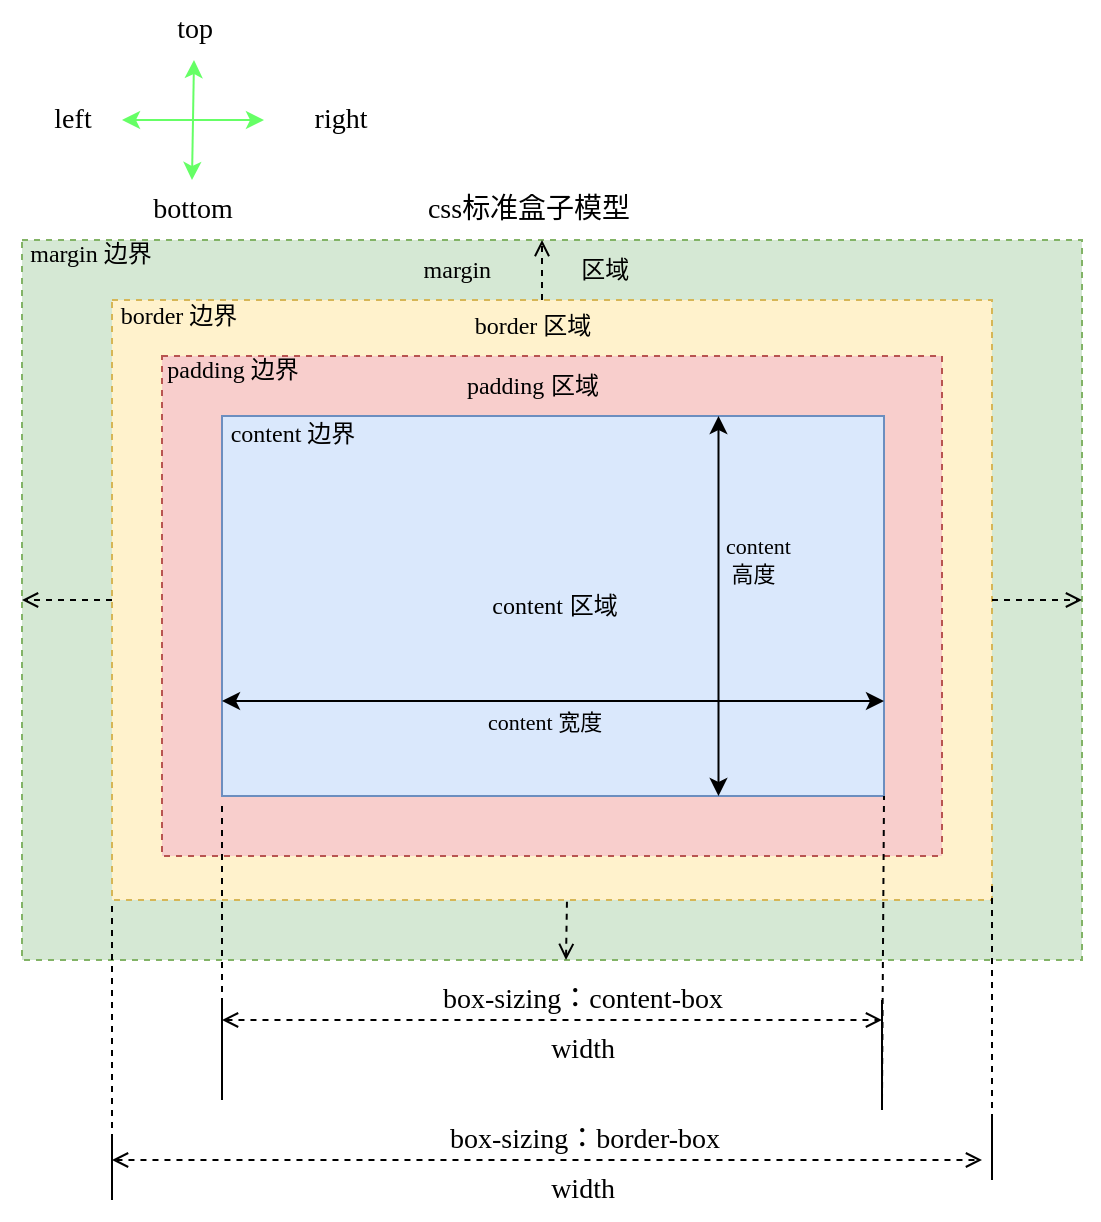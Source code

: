 <mxfile version="20.5.2" type="github" pages="2">
  <diagram id="9d-GFI3kk2zbG0i8XmGT" name="第 1 页">
    <mxGraphModel dx="1550" dy="835" grid="1" gridSize="10" guides="1" tooltips="1" connect="1" arrows="1" fold="1" page="1" pageScale="1" pageWidth="827" pageHeight="1169" math="0" shadow="0">
      <root>
        <mxCell id="0" />
        <mxCell id="1" parent="0" />
        <mxCell id="iBp1cymdIBhy6qXcftFD-20" value="" style="rounded=0;whiteSpace=wrap;html=1;dashed=1;fillColor=#d5e8d4;strokeColor=#82b366;" vertex="1" parent="1">
          <mxGeometry x="160" y="180" width="530" height="360" as="geometry" />
        </mxCell>
        <mxCell id="iBp1cymdIBhy6qXcftFD-21" value="" style="group;align=left;" vertex="1" connectable="0" parent="1">
          <mxGeometry x="205" y="210" width="440" height="300" as="geometry" />
        </mxCell>
        <mxCell id="iBp1cymdIBhy6qXcftFD-16" value="" style="rounded=0;whiteSpace=wrap;html=1;dashed=1;fillColor=#fff2cc;strokeColor=#d6b656;" vertex="1" parent="iBp1cymdIBhy6qXcftFD-21">
          <mxGeometry width="440" height="300" as="geometry" />
        </mxCell>
        <mxCell id="iBp1cymdIBhy6qXcftFD-17" value="" style="group" vertex="1" connectable="0" parent="iBp1cymdIBhy6qXcftFD-21">
          <mxGeometry x="15" y="20" width="400" height="258" as="geometry" />
        </mxCell>
        <mxCell id="iBp1cymdIBhy6qXcftFD-12" value="" style="rounded=0;whiteSpace=wrap;html=1;dashed=1;fillColor=#f8cecc;strokeColor=#b85450;" vertex="1" parent="iBp1cymdIBhy6qXcftFD-17">
          <mxGeometry x="10" y="8" width="390" height="250" as="geometry" />
        </mxCell>
        <mxCell id="iBp1cymdIBhy6qXcftFD-13" value="" style="group" vertex="1" connectable="0" parent="iBp1cymdIBhy6qXcftFD-17">
          <mxGeometry x="40" y="38" width="331" height="190" as="geometry" />
        </mxCell>
        <mxCell id="iBp1cymdIBhy6qXcftFD-1" value="" style="rounded=0;whiteSpace=wrap;html=1;fillColor=#dae8fc;strokeColor=#6c8ebf;" vertex="1" parent="iBp1cymdIBhy6qXcftFD-13">
          <mxGeometry width="331" height="190" as="geometry" />
        </mxCell>
        <mxCell id="iBp1cymdIBhy6qXcftFD-2" value="&lt;font face=&quot;Comic Sans MS&quot;&gt;content&lt;/font&gt; &lt;font data-font-src=&quot;https://fonts.googleapis.com/css?family=ZCOOL+KuaiLe&quot; face=&quot;ZCOOL KuaiLe&quot;&gt;区域&lt;/font&gt;" style="text;html=1;align=center;verticalAlign=middle;resizable=0;points=[];autosize=1;strokeColor=none;fillColor=none;" vertex="1" parent="iBp1cymdIBhy6qXcftFD-13">
          <mxGeometry x="120.5" y="80" width="90" height="30" as="geometry" />
        </mxCell>
        <mxCell id="iBp1cymdIBhy6qXcftFD-3" value="&lt;font face=&quot;Comic Sans MS&quot;&gt;content &lt;/font&gt;&lt;font data-font-src=&quot;https://fonts.googleapis.com/css?family=ZCOOL+KuaiLe&quot; face=&quot;ZCOOL KuaiLe&quot;&gt;边界&lt;/font&gt;" style="text;html=1;align=center;verticalAlign=middle;resizable=0;points=[];autosize=1;strokeColor=none;fillColor=none;" vertex="1" parent="iBp1cymdIBhy6qXcftFD-13">
          <mxGeometry x="-10" y="-6" width="90" height="30" as="geometry" />
        </mxCell>
        <mxCell id="iBp1cymdIBhy6qXcftFD-7" value="" style="endArrow=classic;startArrow=classic;html=1;rounded=0;exitX=0;exitY=0.75;exitDx=0;exitDy=0;entryX=1;entryY=0.75;entryDx=0;entryDy=0;" edge="1" parent="iBp1cymdIBhy6qXcftFD-13" source="iBp1cymdIBhy6qXcftFD-1" target="iBp1cymdIBhy6qXcftFD-1">
          <mxGeometry width="50" height="50" relative="1" as="geometry">
            <mxPoint x="130" y="240" as="sourcePoint" />
            <mxPoint x="180" y="190" as="targetPoint" />
          </mxGeometry>
        </mxCell>
        <mxCell id="iBp1cymdIBhy6qXcftFD-9" value="&lt;font face=&quot;Comic Sans MS&quot;&gt;content &lt;/font&gt;&lt;font data-font-src=&quot;https://fonts.googleapis.com/css?family=ZCOOL+KuaiLe&quot; face=&quot;ZCOOL KuaiLe&quot;&gt;宽度&lt;/font&gt;" style="edgeLabel;html=1;align=center;verticalAlign=middle;resizable=0;points=[];labelBackgroundColor=none;" vertex="1" connectable="0" parent="iBp1cymdIBhy6qXcftFD-7">
          <mxGeometry x="0.108" y="1" relative="1" as="geometry">
            <mxPoint x="-23" y="11" as="offset" />
          </mxGeometry>
        </mxCell>
        <mxCell id="iBp1cymdIBhy6qXcftFD-10" value="" style="endArrow=classic;startArrow=classic;html=1;rounded=0;entryX=0.75;entryY=0;entryDx=0;entryDy=0;exitX=0.75;exitY=1;exitDx=0;exitDy=0;" edge="1" parent="iBp1cymdIBhy6qXcftFD-13" source="iBp1cymdIBhy6qXcftFD-1" target="iBp1cymdIBhy6qXcftFD-1">
          <mxGeometry width="50" height="50" relative="1" as="geometry">
            <mxPoint x="130" y="240" as="sourcePoint" />
            <mxPoint x="180" y="190" as="targetPoint" />
          </mxGeometry>
        </mxCell>
        <mxCell id="iBp1cymdIBhy6qXcftFD-11" value="&lt;span style=&quot;&quot;&gt;&lt;font face=&quot;Comic Sans MS&quot;&gt;content&lt;br&gt;&lt;/font&gt;&lt;font data-font-src=&quot;https://fonts.googleapis.com/css?family=ZCOOL+KuaiLe&quot; face=&quot;ZCOOL KuaiLe&quot;&gt;&amp;nbsp;高度&lt;/font&gt;&lt;/span&gt;" style="edgeLabel;html=1;align=left;verticalAlign=middle;resizable=0;points=[];labelBackgroundColor=none;" vertex="1" connectable="0" parent="iBp1cymdIBhy6qXcftFD-10">
          <mxGeometry x="0.583" y="1" relative="1" as="geometry">
            <mxPoint x="3" y="32" as="offset" />
          </mxGeometry>
        </mxCell>
        <mxCell id="iBp1cymdIBhy6qXcftFD-14" value="&lt;font face=&quot;Comic Sans MS&quot;&gt;padding&lt;/font&gt;&lt;font data-font-src=&quot;https://fonts.googleapis.com/css?family=ZCOOL+KuaiLe&quot; face=&quot;ZCOOL KuaiLe&quot;&gt; 边界&lt;/font&gt;" style="text;html=1;align=center;verticalAlign=middle;resizable=0;points=[];autosize=1;strokeColor=none;fillColor=none;" vertex="1" parent="iBp1cymdIBhy6qXcftFD-17">
          <mxGeometry width="90" height="30" as="geometry" />
        </mxCell>
        <mxCell id="iBp1cymdIBhy6qXcftFD-15" value="&lt;font face=&quot;Comic Sans MS&quot;&gt;border &lt;/font&gt;&lt;font data-font-src=&quot;https://fonts.googleapis.com/css?family=ZCOOL+KuaiLe&quot; face=&quot;ZCOOL KuaiLe&quot;&gt;边界&lt;/font&gt;" style="text;html=1;align=center;verticalAlign=middle;resizable=0;points=[];autosize=1;strokeColor=none;fillColor=none;dashed=1;" vertex="1" parent="iBp1cymdIBhy6qXcftFD-17">
          <mxGeometry x="-27" y="-27" width="90" height="30" as="geometry" />
        </mxCell>
        <mxCell id="iBp1cymdIBhy6qXcftFD-18" value="&lt;font face=&quot;Comic Sans MS&quot;&gt;border &lt;/font&gt;&lt;font data-font-src=&quot;https://fonts.googleapis.com/css?family=ZCOOL+KuaiLe&quot; face=&quot;ZCOOL KuaiLe&quot;&gt;区域&lt;/font&gt;" style="text;html=1;align=center;verticalAlign=middle;resizable=0;points=[];autosize=1;strokeColor=none;fillColor=none;" vertex="1" parent="iBp1cymdIBhy6qXcftFD-17">
          <mxGeometry x="150" y="-22" width="90" height="30" as="geometry" />
        </mxCell>
        <mxCell id="iBp1cymdIBhy6qXcftFD-19" value="&lt;font face=&quot;Comic Sans MS&quot;&gt;padding&lt;/font&gt; &lt;font data-font-src=&quot;https://fonts.googleapis.com/css?family=ZCOOL+KuaiLe&quot; face=&quot;ZCOOL KuaiLe&quot;&gt;区域&lt;/font&gt;" style="text;html=1;align=center;verticalAlign=middle;resizable=0;points=[];autosize=1;strokeColor=none;fillColor=none;" vertex="1" parent="iBp1cymdIBhy6qXcftFD-17">
          <mxGeometry x="150" y="8" width="90" height="30" as="geometry" />
        </mxCell>
        <mxCell id="tstaIWyoXowcSFQgQ5QY-11" value="" style="endArrow=none;html=1;rounded=0;dashed=1;fontFamily=ZCOOL KuaiLe;fontSource=https%3A%2F%2Ffonts.googleapis.com%2Fcss%3Ffamily%3DZCOOL%2BKuaiLe;fontSize=14;" edge="1" parent="iBp1cymdIBhy6qXcftFD-17">
          <mxGeometry width="50" height="50" relative="1" as="geometry">
            <mxPoint x="40" y="380" as="sourcePoint" />
            <mxPoint x="40" y="230" as="targetPoint" />
          </mxGeometry>
        </mxCell>
        <mxCell id="tstaIWyoXowcSFQgQ5QY-14" value="" style="endArrow=none;html=1;rounded=0;dashed=1;fontFamily=ZCOOL KuaiLe;fontSource=https%3A%2F%2Ffonts.googleapis.com%2Fcss%3Ffamily%3DZCOOL%2BKuaiLe;fontSize=14;entryX=1;entryY=1;entryDx=0;entryDy=0;" edge="1" parent="iBp1cymdIBhy6qXcftFD-21" target="iBp1cymdIBhy6qXcftFD-1">
          <mxGeometry width="50" height="50" relative="1" as="geometry">
            <mxPoint x="385" y="400" as="sourcePoint" />
            <mxPoint x="385" y="360" as="targetPoint" />
          </mxGeometry>
        </mxCell>
        <mxCell id="iBp1cymdIBhy6qXcftFD-22" value="&lt;font face=&quot;Comic Sans MS&quot;&gt;margin &lt;/font&gt;&lt;font data-font-src=&quot;https://fonts.googleapis.com/css?family=ZCOOL+KuaiLe&quot; face=&quot;ZCOOL KuaiLe&quot;&gt;边界&lt;/font&gt;" style="text;html=1;align=center;verticalAlign=middle;resizable=0;points=[];autosize=1;strokeColor=none;fillColor=none;" vertex="1" parent="1">
          <mxGeometry x="149" y="172" width="90" height="30" as="geometry" />
        </mxCell>
        <mxCell id="iBp1cymdIBhy6qXcftFD-23" value="&amp;nbsp; &amp;nbsp; &lt;font face=&quot;Comic Sans MS&quot;&gt;margin&amp;nbsp; &amp;nbsp; &amp;nbsp; &amp;nbsp; &amp;nbsp; &amp;nbsp; &amp;nbsp; &amp;nbsp;&lt;/font&gt;&lt;font data-font-src=&quot;https://fonts.googleapis.com/css?family=ZCOOL+KuaiLe&quot; face=&quot;ZCOOL KuaiLe&quot;&gt;区域&lt;/font&gt;" style="text;html=1;align=center;verticalAlign=middle;resizable=0;points=[];autosize=1;strokeColor=none;fillColor=none;" vertex="1" parent="1">
          <mxGeometry x="330" y="180" width="150" height="30" as="geometry" />
        </mxCell>
        <mxCell id="iBp1cymdIBhy6qXcftFD-25" value="" style="endArrow=open;html=1;rounded=0;exitX=0;exitY=0.5;exitDx=0;exitDy=0;entryX=0;entryY=0.5;entryDx=0;entryDy=0;dashed=1;endFill=0;" edge="1" parent="1" source="iBp1cymdIBhy6qXcftFD-16" target="iBp1cymdIBhy6qXcftFD-20">
          <mxGeometry width="50" height="50" relative="1" as="geometry">
            <mxPoint x="390" y="450" as="sourcePoint" />
            <mxPoint x="440" y="400" as="targetPoint" />
          </mxGeometry>
        </mxCell>
        <mxCell id="iBp1cymdIBhy6qXcftFD-27" value="" style="endArrow=open;html=1;rounded=0;exitX=0.517;exitY=1.003;exitDx=0;exitDy=0;exitPerimeter=0;dashed=1;endFill=0;" edge="1" parent="1" source="iBp1cymdIBhy6qXcftFD-16">
          <mxGeometry width="50" height="50" relative="1" as="geometry">
            <mxPoint x="390" y="450" as="sourcePoint" />
            <mxPoint x="432" y="540" as="targetPoint" />
          </mxGeometry>
        </mxCell>
        <mxCell id="iBp1cymdIBhy6qXcftFD-28" value="" style="endArrow=open;html=1;rounded=0;exitX=1;exitY=0.5;exitDx=0;exitDy=0;entryX=1;entryY=0.5;entryDx=0;entryDy=0;dashed=1;endFill=0;" edge="1" parent="1" source="iBp1cymdIBhy6qXcftFD-16" target="iBp1cymdIBhy6qXcftFD-20">
          <mxGeometry width="50" height="50" relative="1" as="geometry">
            <mxPoint x="750" y="380" as="sourcePoint" />
            <mxPoint x="800" y="330" as="targetPoint" />
          </mxGeometry>
        </mxCell>
        <mxCell id="iBp1cymdIBhy6qXcftFD-29" value="" style="endArrow=open;html=1;rounded=0;dashed=1;endFill=0;" edge="1" parent="1">
          <mxGeometry width="50" height="50" relative="1" as="geometry">
            <mxPoint x="420" y="210" as="sourcePoint" />
            <mxPoint x="420" y="180" as="targetPoint" />
          </mxGeometry>
        </mxCell>
        <mxCell id="iBp1cymdIBhy6qXcftFD-30" value="&lt;font style=&quot;font-size: 14px;&quot; face=&quot;Comic Sans MS&quot;&gt;css&lt;/font&gt;&lt;font data-font-src=&quot;https://fonts.googleapis.com/css?family=ZCOOL+KuaiLe&quot; face=&quot;ZCOOL KuaiLe&quot; style=&quot;font-size: 14px;&quot;&gt;标准盒子模型&lt;/font&gt;" style="text;html=1;strokeColor=none;fillColor=none;align=center;verticalAlign=middle;whiteSpace=wrap;rounded=0;dashed=1;" vertex="1" parent="1">
          <mxGeometry x="351" y="150" width="125" height="30" as="geometry" />
        </mxCell>
        <mxCell id="tstaIWyoXowcSFQgQ5QY-8" value="" style="endArrow=open;startArrow=open;html=1;rounded=0;dashed=1;fontFamily=ZCOOL KuaiLe;fontSource=https%3A%2F%2Ffonts.googleapis.com%2Fcss%3Ffamily%3DZCOOL%2BKuaiLe;fontSize=14;endFill=0;startFill=0;" edge="1" parent="1">
          <mxGeometry width="50" height="50" relative="1" as="geometry">
            <mxPoint x="260" y="570" as="sourcePoint" />
            <mxPoint x="590" y="570" as="targetPoint" />
          </mxGeometry>
        </mxCell>
        <mxCell id="tstaIWyoXowcSFQgQ5QY-16" value="&lt;font face=&quot;Comic Sans MS&quot;&gt;box-sizing：content-box&lt;/font&gt;" style="edgeLabel;html=1;align=center;verticalAlign=middle;resizable=0;points=[];fontSize=14;fontFamily=ZCOOL KuaiLe;" vertex="1" connectable="0" parent="tstaIWyoXowcSFQgQ5QY-8">
          <mxGeometry x="0.059" y="-3" relative="1" as="geometry">
            <mxPoint x="5" y="-13" as="offset" />
          </mxGeometry>
        </mxCell>
        <mxCell id="tstaIWyoXowcSFQgQ5QY-17" value="&lt;font face=&quot;Comic Sans MS&quot;&gt;width&lt;/font&gt;" style="text;html=1;align=center;verticalAlign=middle;resizable=0;points=[];autosize=1;strokeColor=none;fillColor=none;fontSize=14;fontFamily=ZCOOL KuaiLe;" vertex="1" parent="1">
          <mxGeometry x="410" y="570" width="60" height="30" as="geometry" />
        </mxCell>
        <mxCell id="tstaIWyoXowcSFQgQ5QY-18" value="" style="endArrow=none;html=1;rounded=0;dashed=1;fontFamily=ZCOOL KuaiLe;fontSource=https%3A%2F%2Ffonts.googleapis.com%2Fcss%3Ffamily%3DZCOOL%2BKuaiLe;fontSize=14;" edge="1" parent="1">
          <mxGeometry width="50" height="50" relative="1" as="geometry">
            <mxPoint x="205" y="660" as="sourcePoint" />
            <mxPoint x="205" y="510" as="targetPoint" />
          </mxGeometry>
        </mxCell>
        <mxCell id="tstaIWyoXowcSFQgQ5QY-19" value="" style="endArrow=none;html=1;rounded=0;dashed=1;fontFamily=ZCOOL KuaiLe;fontSource=https%3A%2F%2Ffonts.googleapis.com%2Fcss%3Ffamily%3DZCOOL%2BKuaiLe;fontSize=14;" edge="1" parent="1">
          <mxGeometry width="50" height="50" relative="1" as="geometry">
            <mxPoint x="645" y="650" as="sourcePoint" />
            <mxPoint x="645" y="500" as="targetPoint" />
          </mxGeometry>
        </mxCell>
        <mxCell id="tstaIWyoXowcSFQgQ5QY-20" value="" style="endArrow=open;startArrow=open;html=1;rounded=0;dashed=1;fontFamily=ZCOOL KuaiLe;fontSource=https%3A%2F%2Ffonts.googleapis.com%2Fcss%3Ffamily%3DZCOOL%2BKuaiLe;fontSize=14;endFill=0;startFill=0;" edge="1" parent="1">
          <mxGeometry width="50" height="50" relative="1" as="geometry">
            <mxPoint x="205" y="640" as="sourcePoint" />
            <mxPoint x="640" y="640" as="targetPoint" />
          </mxGeometry>
        </mxCell>
        <mxCell id="tstaIWyoXowcSFQgQ5QY-21" value="&lt;font face=&quot;Comic Sans MS&quot;&gt;box-sizing：border-box&lt;/font&gt;" style="edgeLabel;html=1;align=center;verticalAlign=middle;resizable=0;points=[];fontSize=14;fontFamily=ZCOOL KuaiLe;" vertex="1" connectable="0" parent="tstaIWyoXowcSFQgQ5QY-20">
          <mxGeometry x="0.059" y="-3" relative="1" as="geometry">
            <mxPoint x="5" y="-13" as="offset" />
          </mxGeometry>
        </mxCell>
        <mxCell id="tstaIWyoXowcSFQgQ5QY-22" value="&lt;font face=&quot;Comic Sans MS&quot;&gt;width&lt;/font&gt;" style="text;html=1;align=center;verticalAlign=middle;resizable=0;points=[];autosize=1;strokeColor=none;fillColor=none;fontSize=14;fontFamily=ZCOOL KuaiLe;" vertex="1" parent="1">
          <mxGeometry x="410" y="640" width="60" height="30" as="geometry" />
        </mxCell>
        <mxCell id="tstaIWyoXowcSFQgQ5QY-23" value="" style="endArrow=none;html=1;rounded=0;fontFamily=Comic Sans MS;fontSize=14;" edge="1" parent="1">
          <mxGeometry width="50" height="50" relative="1" as="geometry">
            <mxPoint x="205" y="660" as="sourcePoint" />
            <mxPoint x="205" y="630" as="targetPoint" />
          </mxGeometry>
        </mxCell>
        <mxCell id="tstaIWyoXowcSFQgQ5QY-24" value="" style="endArrow=none;html=1;rounded=0;fontFamily=Comic Sans MS;fontSize=14;" edge="1" parent="1">
          <mxGeometry width="50" height="50" relative="1" as="geometry">
            <mxPoint x="645" y="650" as="sourcePoint" />
            <mxPoint x="645" y="620" as="targetPoint" />
          </mxGeometry>
        </mxCell>
        <mxCell id="tstaIWyoXowcSFQgQ5QY-25" value="" style="endArrow=none;html=1;rounded=0;fontFamily=Comic Sans MS;fontSize=14;" edge="1" parent="1">
          <mxGeometry width="50" height="50" relative="1" as="geometry">
            <mxPoint x="260" y="610" as="sourcePoint" />
            <mxPoint x="260" y="560" as="targetPoint" />
          </mxGeometry>
        </mxCell>
        <mxCell id="tstaIWyoXowcSFQgQ5QY-26" value="" style="endArrow=none;html=1;rounded=0;fontFamily=Comic Sans MS;fontSize=14;" edge="1" parent="1">
          <mxGeometry width="50" height="50" relative="1" as="geometry">
            <mxPoint x="590" y="615" as="sourcePoint" />
            <mxPoint x="590" y="560" as="targetPoint" />
          </mxGeometry>
        </mxCell>
        <mxCell id="tstaIWyoXowcSFQgQ5QY-29" value="" style="group" vertex="1" connectable="0" parent="1">
          <mxGeometry x="210" y="90" width="71" height="60" as="geometry" />
        </mxCell>
        <mxCell id="tstaIWyoXowcSFQgQ5QY-27" value="" style="endArrow=classic;startArrow=classic;html=1;rounded=0;strokeColor=#66FF66;fontFamily=Comic Sans MS;fontSize=14;" edge="1" parent="tstaIWyoXowcSFQgQ5QY-29">
          <mxGeometry width="50" height="50" relative="1" as="geometry">
            <mxPoint y="30" as="sourcePoint" />
            <mxPoint x="71" y="30" as="targetPoint" />
          </mxGeometry>
        </mxCell>
        <mxCell id="tstaIWyoXowcSFQgQ5QY-28" value="" style="endArrow=classic;startArrow=classic;html=1;rounded=0;strokeColor=#66FF66;fontFamily=Comic Sans MS;fontSize=14;" edge="1" parent="tstaIWyoXowcSFQgQ5QY-29">
          <mxGeometry width="50" height="50" relative="1" as="geometry">
            <mxPoint x="35" y="60" as="sourcePoint" />
            <mxPoint x="36" as="targetPoint" />
          </mxGeometry>
        </mxCell>
        <mxCell id="tstaIWyoXowcSFQgQ5QY-30" value="left" style="text;html=1;align=center;verticalAlign=middle;resizable=0;points=[];autosize=1;strokeColor=none;fillColor=none;fontSize=14;fontFamily=Comic Sans MS;" vertex="1" parent="1">
          <mxGeometry x="160" y="105" width="50" height="30" as="geometry" />
        </mxCell>
        <mxCell id="tstaIWyoXowcSFQgQ5QY-31" value="right" style="text;html=1;align=center;verticalAlign=middle;resizable=0;points=[];autosize=1;strokeColor=none;fillColor=none;fontSize=14;fontFamily=Comic Sans MS;" vertex="1" parent="1">
          <mxGeometry x="289" y="105" width="60" height="30" as="geometry" />
        </mxCell>
        <mxCell id="tstaIWyoXowcSFQgQ5QY-32" value="top" style="text;html=1;align=center;verticalAlign=middle;resizable=0;points=[];autosize=1;strokeColor=none;fillColor=none;fontSize=14;fontFamily=Comic Sans MS;" vertex="1" parent="1">
          <mxGeometry x="225.5" y="60" width="40" height="30" as="geometry" />
        </mxCell>
        <mxCell id="tstaIWyoXowcSFQgQ5QY-33" value="bottom" style="text;html=1;align=center;verticalAlign=middle;resizable=0;points=[];autosize=1;strokeColor=none;fillColor=none;fontSize=14;fontFamily=Comic Sans MS;" vertex="1" parent="1">
          <mxGeometry x="210" y="150" width="70" height="30" as="geometry" />
        </mxCell>
      </root>
    </mxGraphModel>
  </diagram>
  <diagram id="syp5oG1yBdBtSy1dBa_j" name="第 2 页">
    <mxGraphModel dx="1550" dy="835" grid="1" gridSize="10" guides="1" tooltips="1" connect="1" arrows="1" fold="1" page="1" pageScale="1" pageWidth="827" pageHeight="1169" math="0" shadow="0">
      <root>
        <mxCell id="0" />
        <mxCell id="1" parent="0" />
      </root>
    </mxGraphModel>
  </diagram>
</mxfile>
